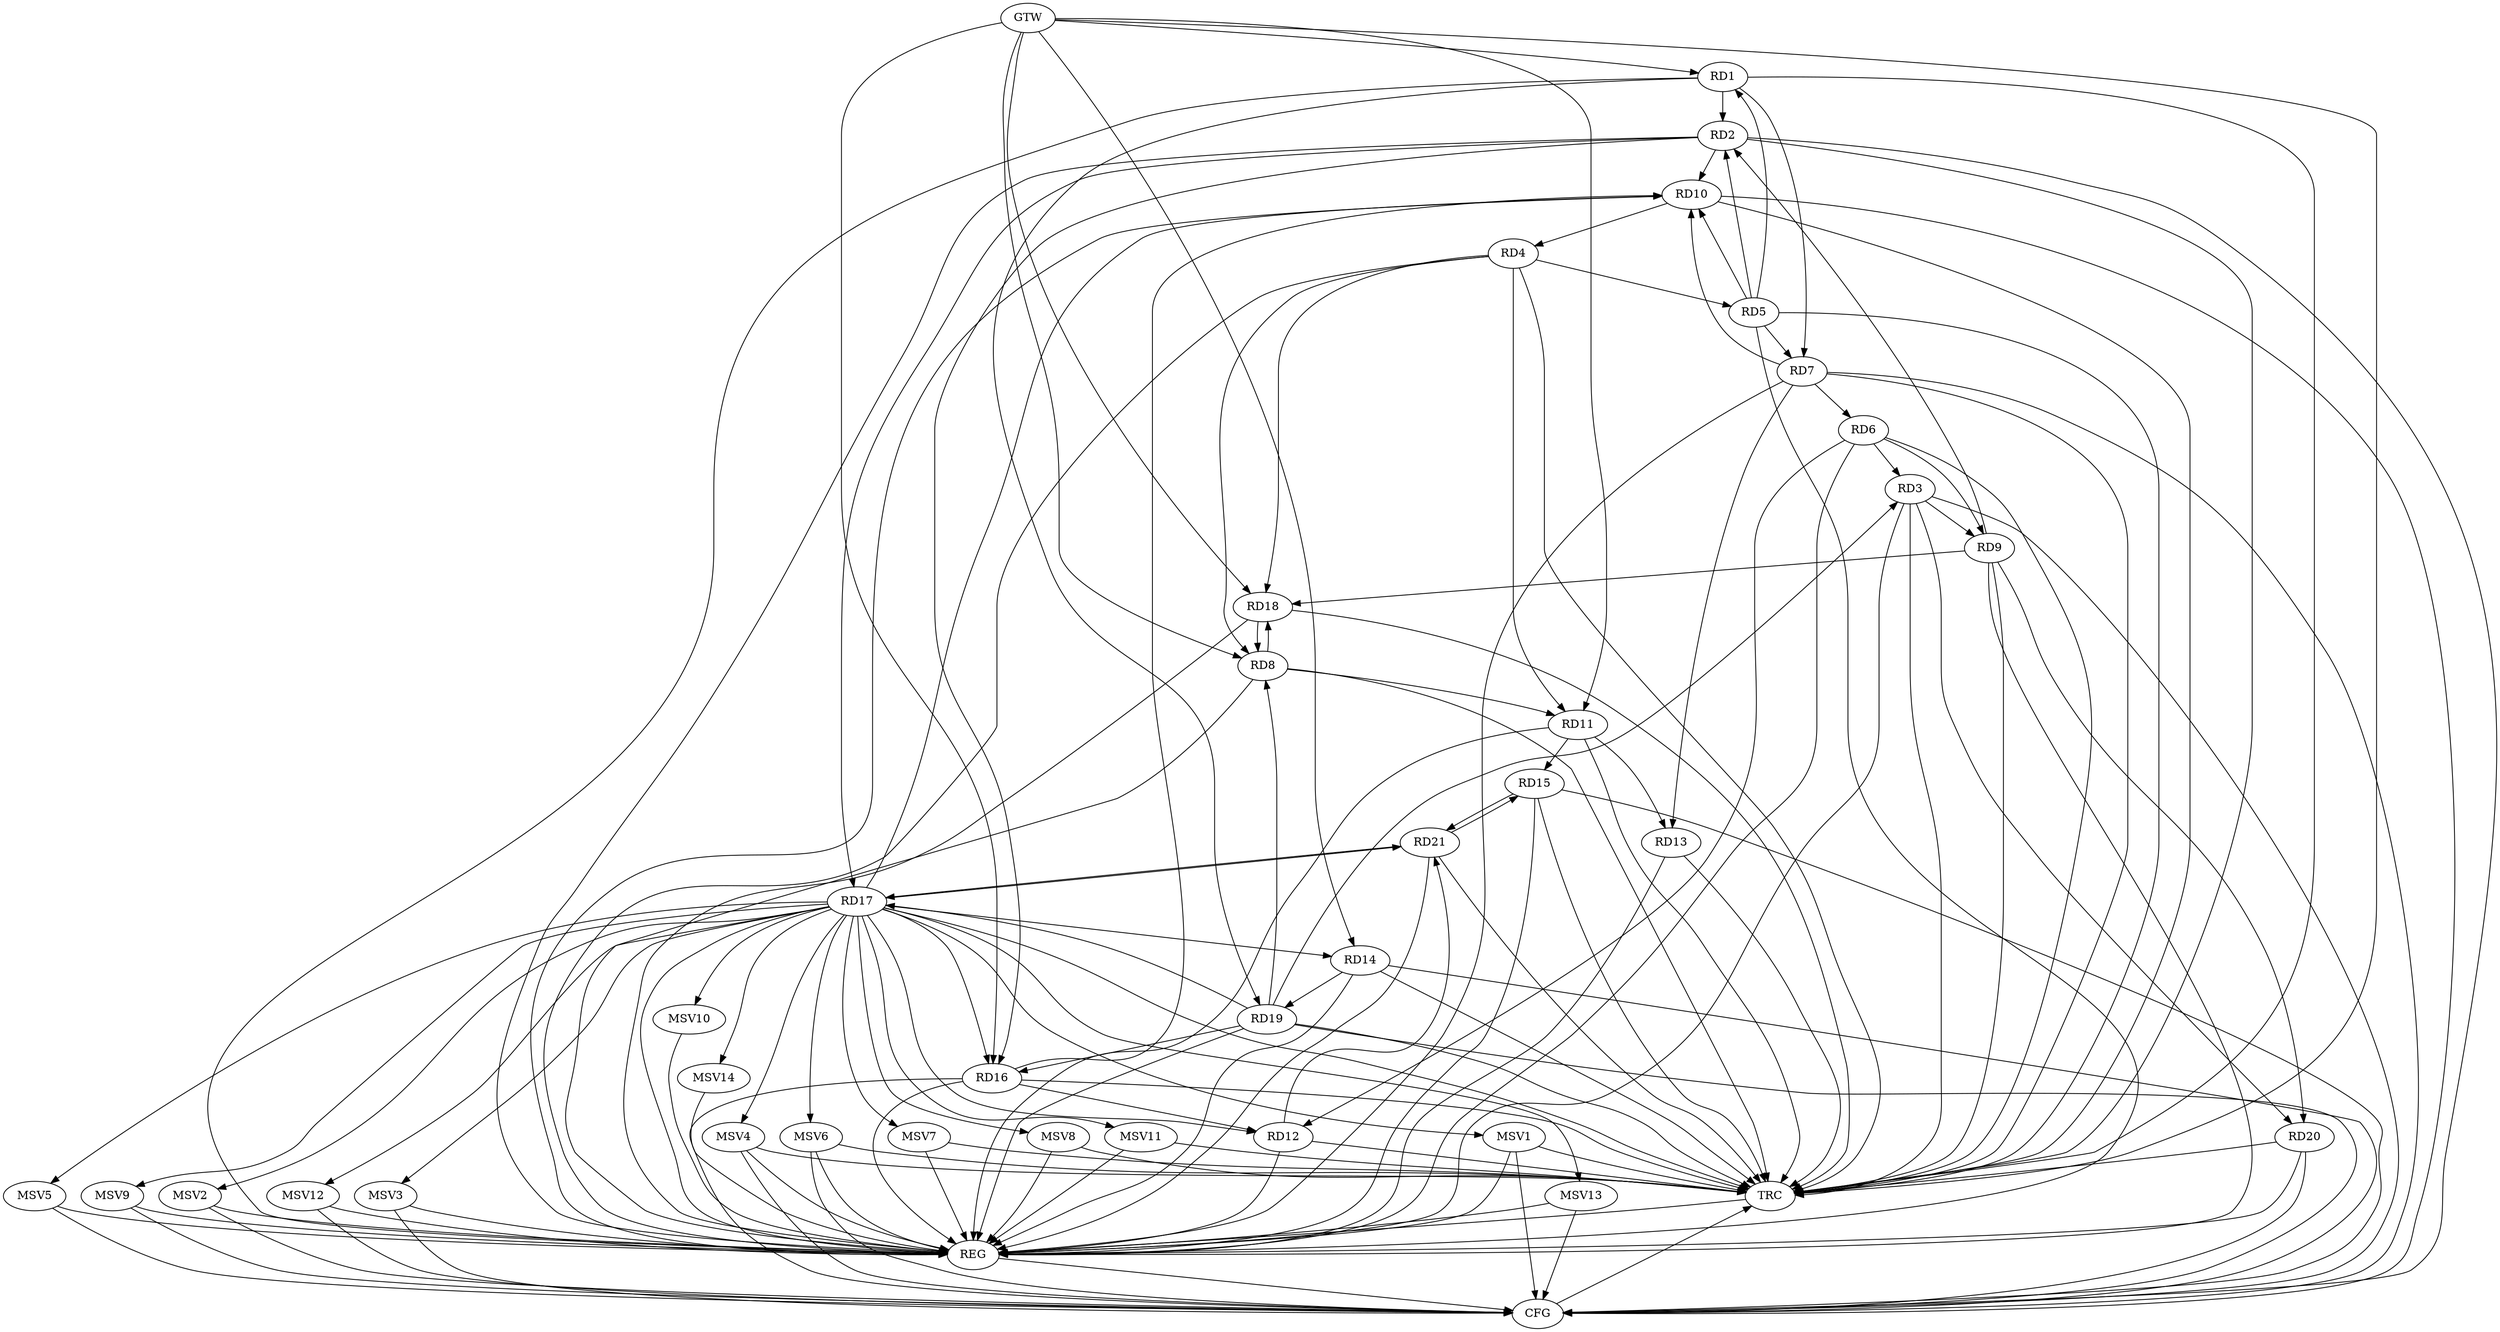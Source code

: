 strict digraph G {
  RD1 [ label="RD1" ];
  RD2 [ label="RD2" ];
  RD3 [ label="RD3" ];
  RD4 [ label="RD4" ];
  RD5 [ label="RD5" ];
  RD6 [ label="RD6" ];
  RD7 [ label="RD7" ];
  RD8 [ label="RD8" ];
  RD9 [ label="RD9" ];
  RD10 [ label="RD10" ];
  RD11 [ label="RD11" ];
  RD12 [ label="RD12" ];
  RD13 [ label="RD13" ];
  RD14 [ label="RD14" ];
  RD15 [ label="RD15" ];
  RD16 [ label="RD16" ];
  RD17 [ label="RD17" ];
  RD18 [ label="RD18" ];
  RD19 [ label="RD19" ];
  RD20 [ label="RD20" ];
  RD21 [ label="RD21" ];
  GTW [ label="GTW" ];
  REG [ label="REG" ];
  CFG [ label="CFG" ];
  TRC [ label="TRC" ];
  MSV1 [ label="MSV1" ];
  MSV2 [ label="MSV2" ];
  MSV3 [ label="MSV3" ];
  MSV4 [ label="MSV4" ];
  MSV5 [ label="MSV5" ];
  MSV6 [ label="MSV6" ];
  MSV7 [ label="MSV7" ];
  MSV8 [ label="MSV8" ];
  MSV9 [ label="MSV9" ];
  MSV10 [ label="MSV10" ];
  MSV11 [ label="MSV11" ];
  MSV12 [ label="MSV12" ];
  MSV13 [ label="MSV13" ];
  MSV14 [ label="MSV14" ];
  RD1 -> RD2;
  RD5 -> RD1;
  RD1 -> RD7;
  RD1 -> RD19;
  RD5 -> RD2;
  RD9 -> RD2;
  RD2 -> RD10;
  RD2 -> RD16;
  RD2 -> RD17;
  RD6 -> RD3;
  RD3 -> RD9;
  RD19 -> RD3;
  RD3 -> RD20;
  RD4 -> RD5;
  RD4 -> RD8;
  RD10 -> RD4;
  RD4 -> RD11;
  RD4 -> RD18;
  RD5 -> RD7;
  RD5 -> RD10;
  RD7 -> RD6;
  RD6 -> RD9;
  RD6 -> RD12;
  RD7 -> RD10;
  RD7 -> RD13;
  RD8 -> RD11;
  RD8 -> RD18;
  RD18 -> RD8;
  RD19 -> RD8;
  RD9 -> RD18;
  RD9 -> RD20;
  RD16 -> RD10;
  RD17 -> RD10;
  RD11 -> RD13;
  RD11 -> RD15;
  RD16 -> RD12;
  RD17 -> RD12;
  RD12 -> RD21;
  RD17 -> RD14;
  RD14 -> RD19;
  RD15 -> RD21;
  RD21 -> RD15;
  RD17 -> RD16;
  RD19 -> RD16;
  RD19 -> RD17;
  RD17 -> RD21;
  RD21 -> RD17;
  GTW -> RD8;
  GTW -> RD1;
  GTW -> RD14;
  GTW -> RD11;
  GTW -> RD18;
  GTW -> RD16;
  RD1 -> REG;
  RD2 -> REG;
  RD3 -> REG;
  RD4 -> REG;
  RD5 -> REG;
  RD6 -> REG;
  RD7 -> REG;
  RD8 -> REG;
  RD9 -> REG;
  RD10 -> REG;
  RD11 -> REG;
  RD12 -> REG;
  RD13 -> REG;
  RD14 -> REG;
  RD15 -> REG;
  RD16 -> REG;
  RD17 -> REG;
  RD18 -> REG;
  RD19 -> REG;
  RD20 -> REG;
  RD21 -> REG;
  RD2 -> CFG;
  RD20 -> CFG;
  RD14 -> CFG;
  RD7 -> CFG;
  RD3 -> CFG;
  RD16 -> CFG;
  RD15 -> CFG;
  RD19 -> CFG;
  RD10 -> CFG;
  REG -> CFG;
  RD1 -> TRC;
  RD2 -> TRC;
  RD3 -> TRC;
  RD4 -> TRC;
  RD5 -> TRC;
  RD6 -> TRC;
  RD7 -> TRC;
  RD8 -> TRC;
  RD9 -> TRC;
  RD10 -> TRC;
  RD11 -> TRC;
  RD12 -> TRC;
  RD13 -> TRC;
  RD14 -> TRC;
  RD15 -> TRC;
  RD16 -> TRC;
  RD17 -> TRC;
  RD18 -> TRC;
  RD19 -> TRC;
  RD20 -> TRC;
  RD21 -> TRC;
  GTW -> TRC;
  CFG -> TRC;
  TRC -> REG;
  RD17 -> MSV1;
  MSV1 -> REG;
  MSV1 -> TRC;
  MSV1 -> CFG;
  RD17 -> MSV2;
  MSV2 -> REG;
  MSV2 -> CFG;
  RD17 -> MSV3;
  MSV3 -> REG;
  MSV3 -> CFG;
  RD17 -> MSV4;
  RD17 -> MSV5;
  MSV4 -> REG;
  MSV4 -> TRC;
  MSV4 -> CFG;
  MSV5 -> REG;
  MSV5 -> CFG;
  RD17 -> MSV6;
  RD17 -> MSV7;
  MSV6 -> REG;
  MSV6 -> TRC;
  MSV6 -> CFG;
  MSV7 -> REG;
  MSV7 -> TRC;
  RD17 -> MSV8;
  MSV8 -> REG;
  MSV8 -> TRC;
  RD17 -> MSV9;
  RD17 -> MSV10;
  MSV9 -> REG;
  MSV9 -> CFG;
  MSV10 -> REG;
  RD17 -> MSV11;
  RD17 -> MSV12;
  RD17 -> MSV13;
  MSV11 -> REG;
  MSV11 -> TRC;
  MSV12 -> REG;
  MSV12 -> CFG;
  MSV13 -> REG;
  MSV13 -> CFG;
  RD17 -> MSV14;
  MSV14 -> REG;
}
